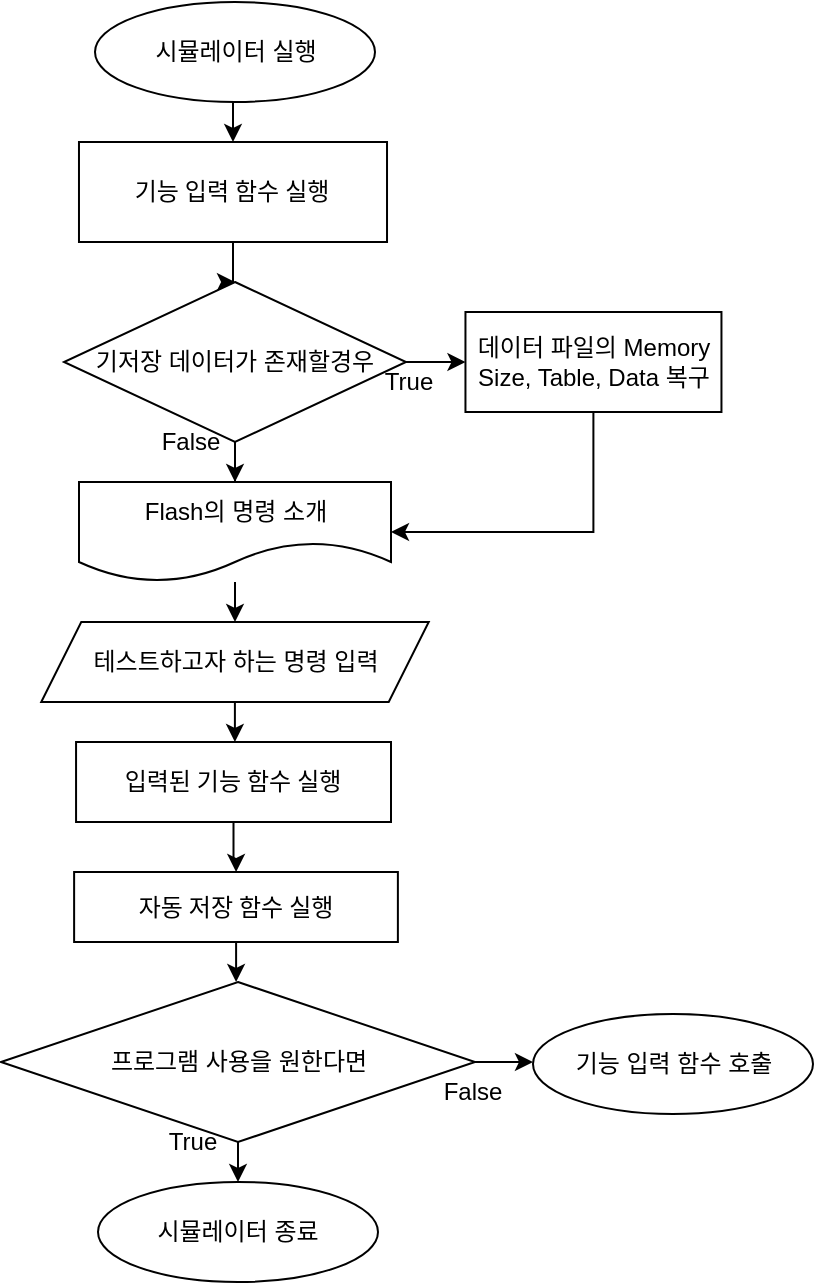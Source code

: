 <mxfile version="14.5.1" type="device"><diagram id="ubow2qTGX8DFZm3WDx6l" name="Page-1"><mxGraphModel dx="905" dy="672" grid="1" gridSize="10" guides="1" tooltips="1" connect="1" arrows="1" fold="1" page="1" pageScale="1" pageWidth="1390" pageHeight="980" math="0" shadow="0"><root><mxCell id="0"/><mxCell id="1" parent="0"/><mxCell id="TG7QXEfmP0LjJ2ScFU4a-11" style="edgeStyle=orthogonalEdgeStyle;rounded=0;orthogonalLoop=1;jettySize=auto;html=1;exitX=0.5;exitY=1;exitDx=0;exitDy=0;entryX=0.5;entryY=0;entryDx=0;entryDy=0;" parent="1" source="TG7QXEfmP0LjJ2ScFU4a-1" target="F-j9IP74AY9WtpSyIPss-2" edge="1"><mxGeometry relative="1" as="geometry"><mxPoint x="493" y="140" as="targetPoint"/></mxGeometry></mxCell><mxCell id="TG7QXEfmP0LjJ2ScFU4a-1" value="시뮬레이터 실행" style="ellipse;whiteSpace=wrap;html=1;" parent="1" vertex="1"><mxGeometry x="428.5" y="30" width="140" height="50" as="geometry"/></mxCell><mxCell id="BAiDIEft37hp_7hG30-J-1" value="" style="edgeStyle=orthogonalEdgeStyle;rounded=0;orthogonalLoop=1;jettySize=auto;html=1;" parent="1" source="F-j9IP74AY9WtpSyIPss-2" edge="1"><mxGeometry relative="1" as="geometry"><mxPoint x="498" y="170" as="targetPoint"/></mxGeometry></mxCell><mxCell id="F-j9IP74AY9WtpSyIPss-2" value="기능 입력 함수 실행" style="rounded=0;whiteSpace=wrap;html=1;labelBackgroundColor=none;fontFamily=나눔스퀘어라운드 Bold;" parent="1" vertex="1"><mxGeometry x="420.49" y="100" width="154.02" height="50" as="geometry"/></mxCell><mxCell id="nnZJ3UNLU4zOfp68U-9u-25" style="edgeStyle=orthogonalEdgeStyle;rounded=0;orthogonalLoop=1;jettySize=auto;html=1;entryX=0.5;entryY=0;entryDx=0;entryDy=0;" edge="1" parent="1" source="nnZJ3UNLU4zOfp68U-9u-2" target="nnZJ3UNLU4zOfp68U-9u-6"><mxGeometry relative="1" as="geometry"/></mxCell><mxCell id="nnZJ3UNLU4zOfp68U-9u-2" value="Flash의 명령 소개" style="shape=document;whiteSpace=wrap;html=1;boundedLbl=1;size=0.4;" vertex="1" parent="1"><mxGeometry x="420.5" y="270" width="156" height="50" as="geometry"/></mxCell><mxCell id="nnZJ3UNLU4zOfp68U-9u-3" value="" style="edgeStyle=orthogonalEdgeStyle;rounded=0;orthogonalLoop=1;jettySize=auto;html=1;" edge="1" parent="1" source="nnZJ3UNLU4zOfp68U-9u-4" target="nnZJ3UNLU4zOfp68U-9u-8"><mxGeometry relative="1" as="geometry"/></mxCell><mxCell id="nnZJ3UNLU4zOfp68U-9u-4" value="입력된 기능 함수 실행" style="rounded=0;whiteSpace=wrap;html=1;labelBackgroundColor=none;fontFamily=나눔스퀘어라운드 Bold;" vertex="1" parent="1"><mxGeometry x="419.03" y="400" width="157.47" height="40" as="geometry"/></mxCell><mxCell id="nnZJ3UNLU4zOfp68U-9u-27" style="edgeStyle=orthogonalEdgeStyle;rounded=0;orthogonalLoop=1;jettySize=auto;html=1;entryX=0.5;entryY=0;entryDx=0;entryDy=0;" edge="1" parent="1" source="nnZJ3UNLU4zOfp68U-9u-6" target="nnZJ3UNLU4zOfp68U-9u-4"><mxGeometry relative="1" as="geometry"/></mxCell><mxCell id="nnZJ3UNLU4zOfp68U-9u-6" value="테스트하고자 하는 명령 입력" style="shape=parallelogram;perimeter=parallelogramPerimeter;whiteSpace=wrap;html=1;fixedSize=1;" vertex="1" parent="1"><mxGeometry x="401.63" y="340" width="193.73" height="40" as="geometry"/></mxCell><mxCell id="nnZJ3UNLU4zOfp68U-9u-7" value="" style="edgeStyle=orthogonalEdgeStyle;rounded=0;orthogonalLoop=1;jettySize=auto;html=1;" edge="1" parent="1" source="nnZJ3UNLU4zOfp68U-9u-8" target="nnZJ3UNLU4zOfp68U-9u-11"><mxGeometry relative="1" as="geometry"/></mxCell><mxCell id="nnZJ3UNLU4zOfp68U-9u-8" value="자동 저장 함수 실행" style="rounded=0;whiteSpace=wrap;html=1;labelBackgroundColor=none;fontFamily=나눔스퀘어라운드 Bold;" vertex="1" parent="1"><mxGeometry x="418.06" y="465" width="161.88" height="35" as="geometry"/></mxCell><mxCell id="nnZJ3UNLU4zOfp68U-9u-9" value="" style="edgeStyle=orthogonalEdgeStyle;rounded=0;orthogonalLoop=1;jettySize=auto;html=1;" edge="1" parent="1" source="nnZJ3UNLU4zOfp68U-9u-11"><mxGeometry relative="1" as="geometry"><mxPoint x="500" y="620" as="targetPoint"/></mxGeometry></mxCell><mxCell id="nnZJ3UNLU4zOfp68U-9u-10" value="" style="edgeStyle=orthogonalEdgeStyle;rounded=0;orthogonalLoop=1;jettySize=auto;html=1;" edge="1" parent="1" source="nnZJ3UNLU4zOfp68U-9u-11"><mxGeometry relative="1" as="geometry"><mxPoint x="647.48" y="560" as="targetPoint"/></mxGeometry></mxCell><mxCell id="nnZJ3UNLU4zOfp68U-9u-11" value="프로그램 사용을 원한다면" style="rhombus;whiteSpace=wrap;html=1;" vertex="1" parent="1"><mxGeometry x="381.5" y="520" width="237" height="80" as="geometry"/></mxCell><mxCell id="nnZJ3UNLU4zOfp68U-9u-12" value="True" style="text;html=1;align=center;verticalAlign=middle;resizable=0;points=[];autosize=1;" vertex="1" parent="1"><mxGeometry x="457.48" y="590" width="40" height="20" as="geometry"/></mxCell><mxCell id="nnZJ3UNLU4zOfp68U-9u-13" value="False" style="text;html=1;align=center;verticalAlign=middle;resizable=0;points=[];autosize=1;" vertex="1" parent="1"><mxGeometry x="597.48" y="565" width="40" height="20" as="geometry"/></mxCell><mxCell id="nnZJ3UNLU4zOfp68U-9u-14" value="시뮬레이터 종료" style="ellipse;whiteSpace=wrap;html=1;" vertex="1" parent="1"><mxGeometry x="430" y="620" width="140" height="50" as="geometry"/></mxCell><mxCell id="nnZJ3UNLU4zOfp68U-9u-15" value="기능 입력 함수 호출" style="ellipse;whiteSpace=wrap;html=1;" vertex="1" parent="1"><mxGeometry x="647.5" y="536" width="140" height="50" as="geometry"/></mxCell><mxCell id="nnZJ3UNLU4zOfp68U-9u-21" value="" style="edgeStyle=orthogonalEdgeStyle;rounded=0;orthogonalLoop=1;jettySize=auto;html=1;" edge="1" parent="1" source="nnZJ3UNLU4zOfp68U-9u-16" target="nnZJ3UNLU4zOfp68U-9u-20"><mxGeometry relative="1" as="geometry"/></mxCell><mxCell id="nnZJ3UNLU4zOfp68U-9u-22" style="edgeStyle=orthogonalEdgeStyle;rounded=0;orthogonalLoop=1;jettySize=auto;html=1;" edge="1" parent="1" source="nnZJ3UNLU4zOfp68U-9u-16" target="nnZJ3UNLU4zOfp68U-9u-2"><mxGeometry relative="1" as="geometry"/></mxCell><mxCell id="nnZJ3UNLU4zOfp68U-9u-16" value="기저장 데이터가 존재할경우" style="rhombus;whiteSpace=wrap;html=1;" vertex="1" parent="1"><mxGeometry x="413" y="170" width="171" height="80" as="geometry"/></mxCell><mxCell id="nnZJ3UNLU4zOfp68U-9u-17" value="True" style="text;html=1;align=center;verticalAlign=middle;resizable=0;points=[];autosize=1;" vertex="1" parent="1"><mxGeometry x="564.5" y="210" width="40" height="20" as="geometry"/></mxCell><mxCell id="nnZJ3UNLU4zOfp68U-9u-18" value="False" style="text;html=1;align=center;verticalAlign=middle;resizable=0;points=[];autosize=1;" vertex="1" parent="1"><mxGeometry x="455.98" y="240" width="40" height="20" as="geometry"/></mxCell><mxCell id="nnZJ3UNLU4zOfp68U-9u-24" style="edgeStyle=orthogonalEdgeStyle;rounded=0;orthogonalLoop=1;jettySize=auto;html=1;entryX=1;entryY=0.5;entryDx=0;entryDy=0;" edge="1" parent="1" source="nnZJ3UNLU4zOfp68U-9u-20" target="nnZJ3UNLU4zOfp68U-9u-2"><mxGeometry relative="1" as="geometry"><Array as="points"><mxPoint x="678" y="295"/></Array></mxGeometry></mxCell><mxCell id="nnZJ3UNLU4zOfp68U-9u-20" value="데이터 파일의 Memory Size, Table, Data 복구" style="rounded=0;whiteSpace=wrap;html=1;" vertex="1" parent="1"><mxGeometry x="613.73" y="185" width="128" height="50" as="geometry"/></mxCell></root></mxGraphModel></diagram></mxfile>